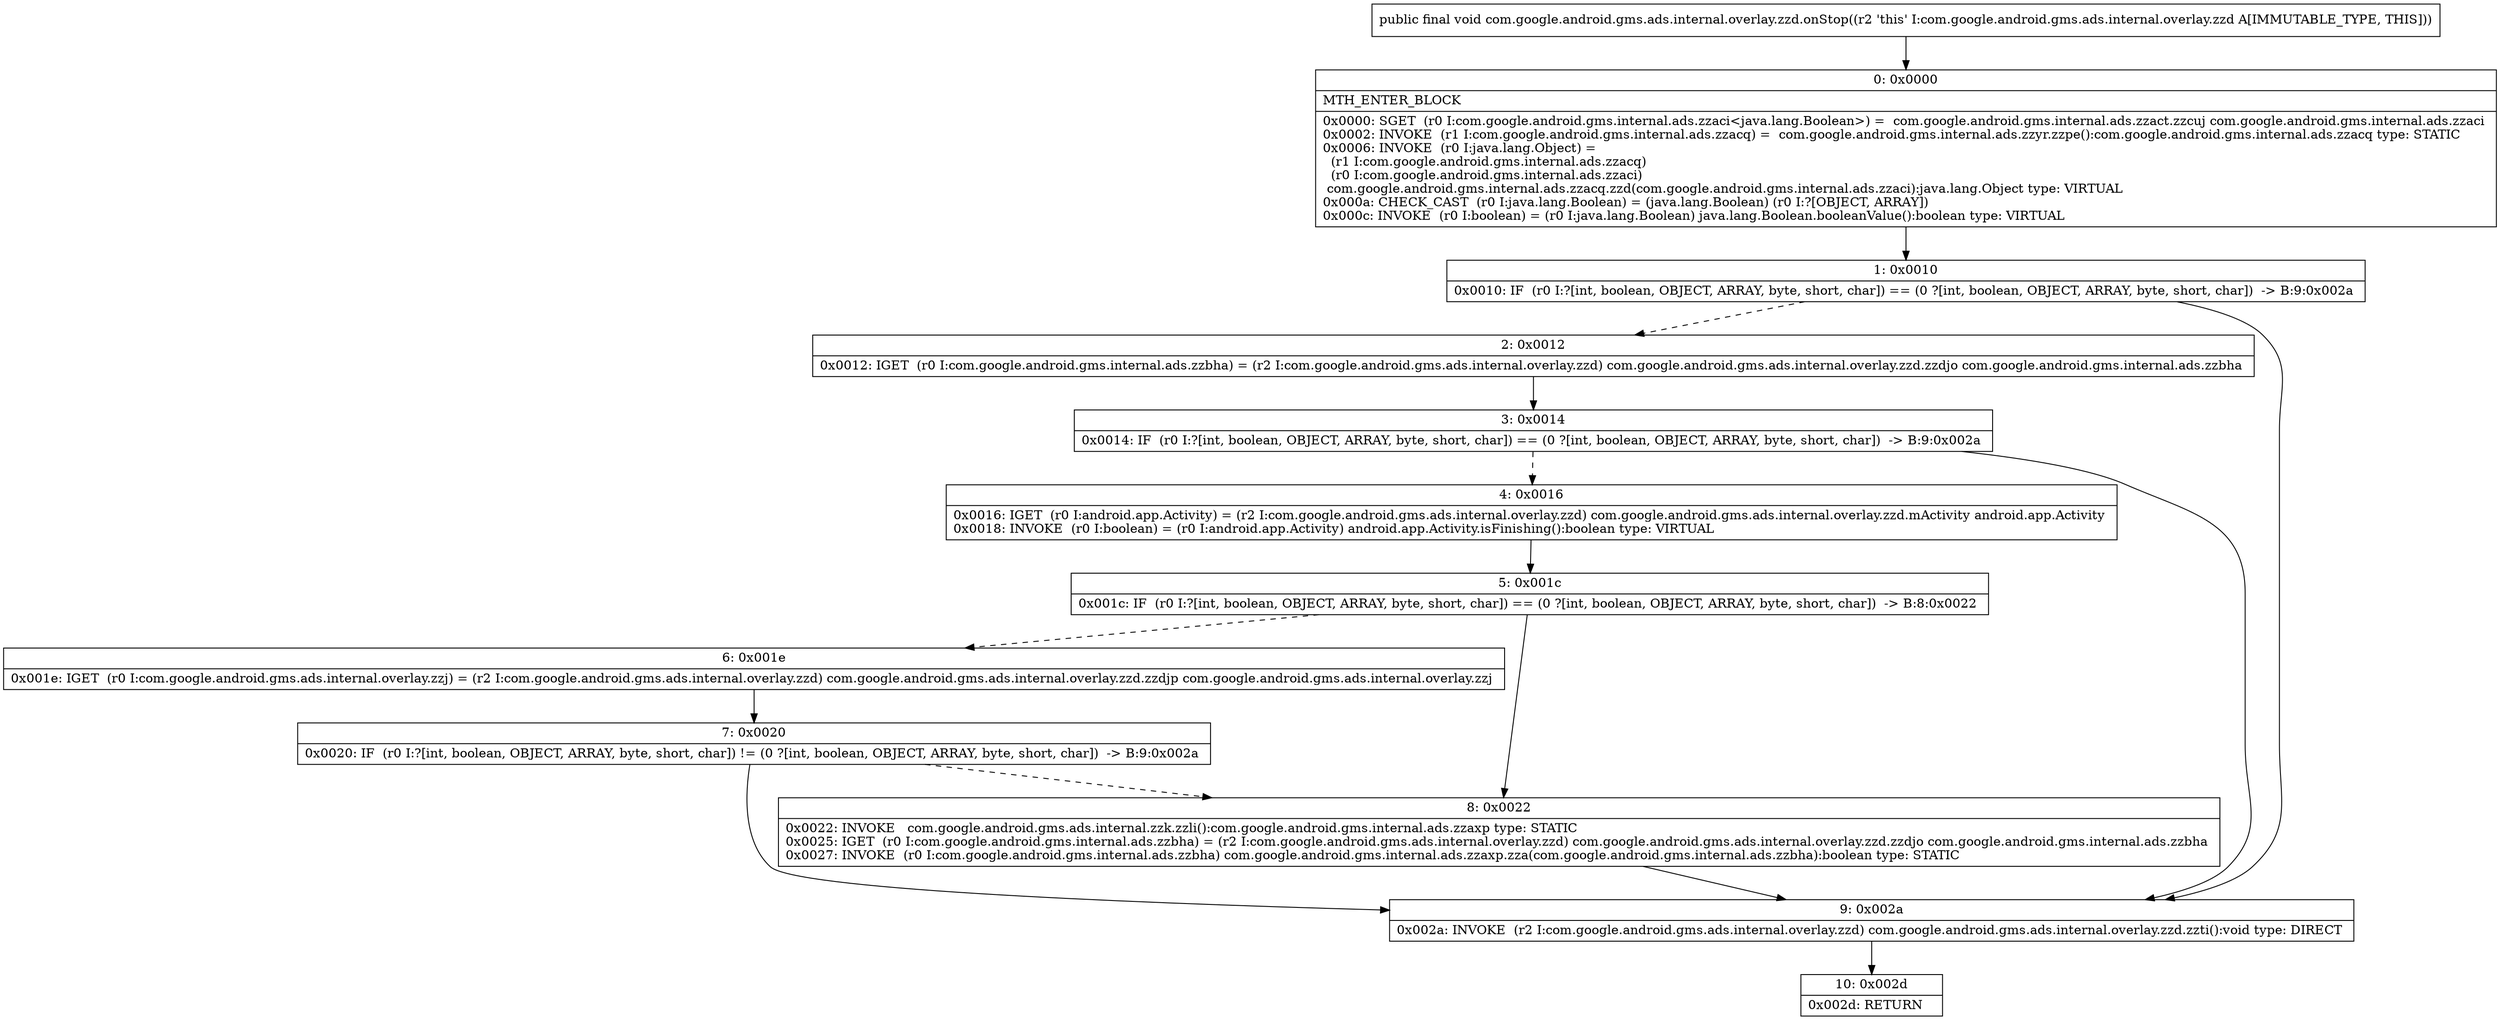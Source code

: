digraph "CFG forcom.google.android.gms.ads.internal.overlay.zzd.onStop()V" {
Node_0 [shape=record,label="{0\:\ 0x0000|MTH_ENTER_BLOCK\l|0x0000: SGET  (r0 I:com.google.android.gms.internal.ads.zzaci\<java.lang.Boolean\>) =  com.google.android.gms.internal.ads.zzact.zzcuj com.google.android.gms.internal.ads.zzaci \l0x0002: INVOKE  (r1 I:com.google.android.gms.internal.ads.zzacq) =  com.google.android.gms.internal.ads.zzyr.zzpe():com.google.android.gms.internal.ads.zzacq type: STATIC \l0x0006: INVOKE  (r0 I:java.lang.Object) = \l  (r1 I:com.google.android.gms.internal.ads.zzacq)\l  (r0 I:com.google.android.gms.internal.ads.zzaci)\l com.google.android.gms.internal.ads.zzacq.zzd(com.google.android.gms.internal.ads.zzaci):java.lang.Object type: VIRTUAL \l0x000a: CHECK_CAST  (r0 I:java.lang.Boolean) = (java.lang.Boolean) (r0 I:?[OBJECT, ARRAY]) \l0x000c: INVOKE  (r0 I:boolean) = (r0 I:java.lang.Boolean) java.lang.Boolean.booleanValue():boolean type: VIRTUAL \l}"];
Node_1 [shape=record,label="{1\:\ 0x0010|0x0010: IF  (r0 I:?[int, boolean, OBJECT, ARRAY, byte, short, char]) == (0 ?[int, boolean, OBJECT, ARRAY, byte, short, char])  \-\> B:9:0x002a \l}"];
Node_2 [shape=record,label="{2\:\ 0x0012|0x0012: IGET  (r0 I:com.google.android.gms.internal.ads.zzbha) = (r2 I:com.google.android.gms.ads.internal.overlay.zzd) com.google.android.gms.ads.internal.overlay.zzd.zzdjo com.google.android.gms.internal.ads.zzbha \l}"];
Node_3 [shape=record,label="{3\:\ 0x0014|0x0014: IF  (r0 I:?[int, boolean, OBJECT, ARRAY, byte, short, char]) == (0 ?[int, boolean, OBJECT, ARRAY, byte, short, char])  \-\> B:9:0x002a \l}"];
Node_4 [shape=record,label="{4\:\ 0x0016|0x0016: IGET  (r0 I:android.app.Activity) = (r2 I:com.google.android.gms.ads.internal.overlay.zzd) com.google.android.gms.ads.internal.overlay.zzd.mActivity android.app.Activity \l0x0018: INVOKE  (r0 I:boolean) = (r0 I:android.app.Activity) android.app.Activity.isFinishing():boolean type: VIRTUAL \l}"];
Node_5 [shape=record,label="{5\:\ 0x001c|0x001c: IF  (r0 I:?[int, boolean, OBJECT, ARRAY, byte, short, char]) == (0 ?[int, boolean, OBJECT, ARRAY, byte, short, char])  \-\> B:8:0x0022 \l}"];
Node_6 [shape=record,label="{6\:\ 0x001e|0x001e: IGET  (r0 I:com.google.android.gms.ads.internal.overlay.zzj) = (r2 I:com.google.android.gms.ads.internal.overlay.zzd) com.google.android.gms.ads.internal.overlay.zzd.zzdjp com.google.android.gms.ads.internal.overlay.zzj \l}"];
Node_7 [shape=record,label="{7\:\ 0x0020|0x0020: IF  (r0 I:?[int, boolean, OBJECT, ARRAY, byte, short, char]) != (0 ?[int, boolean, OBJECT, ARRAY, byte, short, char])  \-\> B:9:0x002a \l}"];
Node_8 [shape=record,label="{8\:\ 0x0022|0x0022: INVOKE   com.google.android.gms.ads.internal.zzk.zzli():com.google.android.gms.internal.ads.zzaxp type: STATIC \l0x0025: IGET  (r0 I:com.google.android.gms.internal.ads.zzbha) = (r2 I:com.google.android.gms.ads.internal.overlay.zzd) com.google.android.gms.ads.internal.overlay.zzd.zzdjo com.google.android.gms.internal.ads.zzbha \l0x0027: INVOKE  (r0 I:com.google.android.gms.internal.ads.zzbha) com.google.android.gms.internal.ads.zzaxp.zza(com.google.android.gms.internal.ads.zzbha):boolean type: STATIC \l}"];
Node_9 [shape=record,label="{9\:\ 0x002a|0x002a: INVOKE  (r2 I:com.google.android.gms.ads.internal.overlay.zzd) com.google.android.gms.ads.internal.overlay.zzd.zzti():void type: DIRECT \l}"];
Node_10 [shape=record,label="{10\:\ 0x002d|0x002d: RETURN   \l}"];
MethodNode[shape=record,label="{public final void com.google.android.gms.ads.internal.overlay.zzd.onStop((r2 'this' I:com.google.android.gms.ads.internal.overlay.zzd A[IMMUTABLE_TYPE, THIS])) }"];
MethodNode -> Node_0;
Node_0 -> Node_1;
Node_1 -> Node_2[style=dashed];
Node_1 -> Node_9;
Node_2 -> Node_3;
Node_3 -> Node_4[style=dashed];
Node_3 -> Node_9;
Node_4 -> Node_5;
Node_5 -> Node_6[style=dashed];
Node_5 -> Node_8;
Node_6 -> Node_7;
Node_7 -> Node_8[style=dashed];
Node_7 -> Node_9;
Node_8 -> Node_9;
Node_9 -> Node_10;
}

